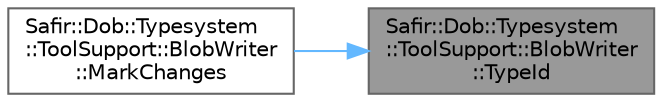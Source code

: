 digraph "Safir::Dob::Typesystem::ToolSupport::BlobWriter::TypeId"
{
 // LATEX_PDF_SIZE
  bgcolor="transparent";
  edge [fontname=Helvetica,fontsize=10,labelfontname=Helvetica,labelfontsize=10];
  node [fontname=Helvetica,fontsize=10,shape=box,height=0.2,width=0.4];
  rankdir="RL";
  Node1 [label="Safir::Dob::Typesystem\l::ToolSupport::BlobWriter\l::TypeId",height=0.2,width=0.4,color="gray40", fillcolor="grey60", style="filled", fontcolor="black",tooltip="Get the type id of this BlobWriter."];
  Node1 -> Node2 [dir="back",color="steelblue1",style="solid"];
  Node2 [label="Safir::Dob::Typesystem\l::ToolSupport::BlobWriter\l::MarkChanges",height=0.2,width=0.4,color="grey40", fillcolor="white", style="filled",URL="$a01563.html#a0fab0b48dddbaa344fe4ee6d1d1bb152",tooltip="MarkChanges - Set change flag for all members that differs between this blob and the reader blob."];
}
